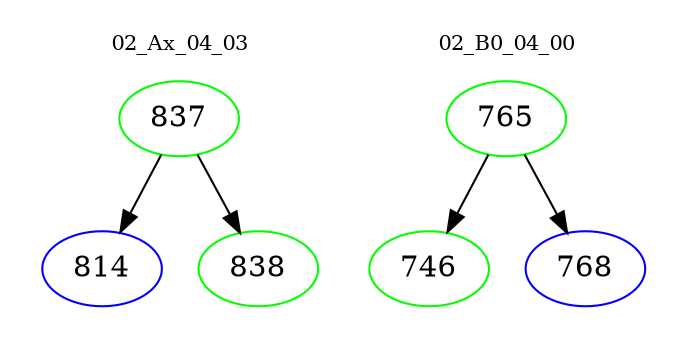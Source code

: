 digraph{
subgraph cluster_0 {
color = white
label = "02_Ax_04_03";
fontsize=10;
T0_837 [label="837", color="green"]
T0_837 -> T0_814 [color="black"]
T0_814 [label="814", color="blue"]
T0_837 -> T0_838 [color="black"]
T0_838 [label="838", color="green"]
}
subgraph cluster_1 {
color = white
label = "02_B0_04_00";
fontsize=10;
T1_765 [label="765", color="green"]
T1_765 -> T1_746 [color="black"]
T1_746 [label="746", color="green"]
T1_765 -> T1_768 [color="black"]
T1_768 [label="768", color="blue"]
}
}

